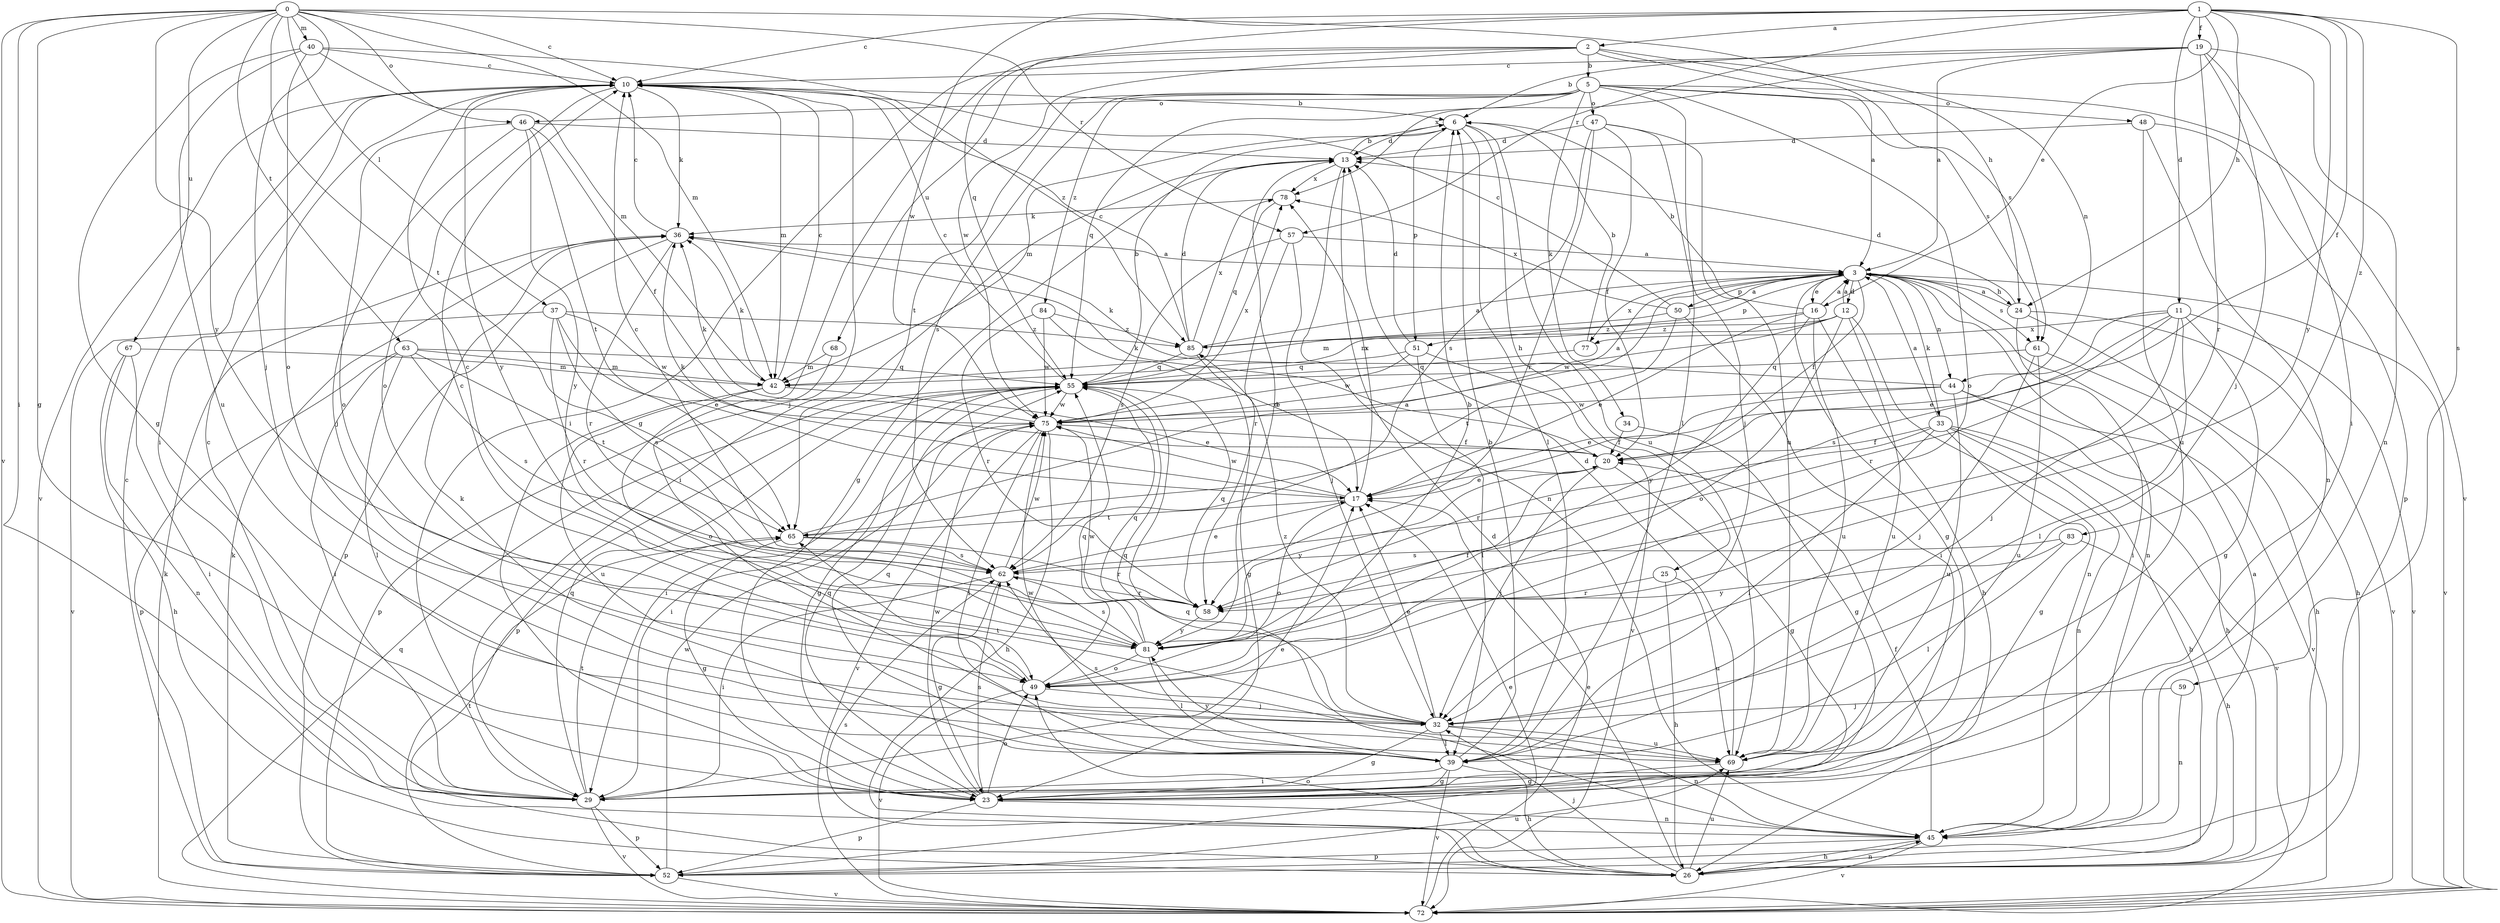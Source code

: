 strict digraph  {
0;
1;
2;
3;
5;
6;
10;
11;
12;
13;
16;
17;
19;
20;
23;
24;
25;
26;
29;
32;
33;
34;
36;
37;
39;
40;
42;
44;
45;
46;
47;
48;
49;
50;
51;
52;
55;
57;
58;
59;
61;
62;
63;
65;
67;
68;
69;
72;
75;
77;
78;
81;
83;
84;
85;
0 -> 10  [label=c];
0 -> 23  [label=g];
0 -> 24  [label=h];
0 -> 29  [label=i];
0 -> 32  [label=j];
0 -> 37  [label=l];
0 -> 40  [label=m];
0 -> 42  [label=m];
0 -> 46  [label=o];
0 -> 57  [label=r];
0 -> 63  [label=t];
0 -> 65  [label=t];
0 -> 67  [label=u];
0 -> 72  [label=v];
0 -> 81  [label=y];
1 -> 2  [label=a];
1 -> 10  [label=c];
1 -> 11  [label=d];
1 -> 16  [label=e];
1 -> 19  [label=f];
1 -> 20  [label=f];
1 -> 24  [label=h];
1 -> 55  [label=q];
1 -> 57  [label=r];
1 -> 59  [label=s];
1 -> 75  [label=w];
1 -> 81  [label=y];
1 -> 83  [label=z];
2 -> 3  [label=a];
2 -> 5  [label=b];
2 -> 23  [label=g];
2 -> 29  [label=i];
2 -> 44  [label=n];
2 -> 61  [label=s];
2 -> 68  [label=u];
2 -> 75  [label=w];
3 -> 12  [label=d];
3 -> 16  [label=e];
3 -> 20  [label=f];
3 -> 23  [label=g];
3 -> 24  [label=h];
3 -> 33  [label=k];
3 -> 44  [label=n];
3 -> 45  [label=n];
3 -> 50  [label=p];
3 -> 51  [label=p];
3 -> 61  [label=s];
3 -> 72  [label=v];
3 -> 77  [label=x];
5 -> 34  [label=k];
5 -> 39  [label=l];
5 -> 46  [label=o];
5 -> 47  [label=o];
5 -> 48  [label=o];
5 -> 49  [label=o];
5 -> 55  [label=q];
5 -> 61  [label=s];
5 -> 62  [label=s];
5 -> 65  [label=t];
5 -> 72  [label=v];
5 -> 84  [label=z];
6 -> 13  [label=d];
6 -> 25  [label=h];
6 -> 39  [label=l];
6 -> 42  [label=m];
6 -> 51  [label=p];
6 -> 69  [label=u];
10 -> 6  [label=b];
10 -> 29  [label=i];
10 -> 32  [label=j];
10 -> 36  [label=k];
10 -> 42  [label=m];
10 -> 49  [label=o];
10 -> 72  [label=v];
10 -> 81  [label=y];
11 -> 17  [label=e];
11 -> 23  [label=g];
11 -> 32  [label=j];
11 -> 39  [label=l];
11 -> 58  [label=r];
11 -> 62  [label=s];
11 -> 72  [label=v];
11 -> 77  [label=x];
12 -> 3  [label=a];
12 -> 42  [label=m];
12 -> 45  [label=n];
12 -> 49  [label=o];
12 -> 69  [label=u];
12 -> 75  [label=w];
12 -> 85  [label=z];
13 -> 6  [label=b];
13 -> 23  [label=g];
13 -> 29  [label=i];
13 -> 45  [label=n];
13 -> 78  [label=x];
16 -> 3  [label=a];
16 -> 6  [label=b];
16 -> 17  [label=e];
16 -> 26  [label=h];
16 -> 69  [label=u];
16 -> 81  [label=y];
16 -> 85  [label=z];
17 -> 36  [label=k];
17 -> 49  [label=o];
17 -> 65  [label=t];
17 -> 75  [label=w];
17 -> 78  [label=x];
19 -> 3  [label=a];
19 -> 6  [label=b];
19 -> 10  [label=c];
19 -> 29  [label=i];
19 -> 32  [label=j];
19 -> 45  [label=n];
19 -> 58  [label=r];
19 -> 78  [label=x];
20 -> 17  [label=e];
20 -> 23  [label=g];
20 -> 32  [label=j];
20 -> 36  [label=k];
20 -> 81  [label=y];
23 -> 45  [label=n];
23 -> 49  [label=o];
23 -> 52  [label=p];
23 -> 55  [label=q];
23 -> 62  [label=s];
23 -> 75  [label=w];
24 -> 3  [label=a];
24 -> 13  [label=d];
24 -> 26  [label=h];
24 -> 29  [label=i];
24 -> 72  [label=v];
25 -> 26  [label=h];
25 -> 58  [label=r];
25 -> 69  [label=u];
26 -> 17  [label=e];
26 -> 32  [label=j];
26 -> 45  [label=n];
26 -> 49  [label=o];
26 -> 62  [label=s];
26 -> 65  [label=t];
26 -> 69  [label=u];
29 -> 10  [label=c];
29 -> 17  [label=e];
29 -> 52  [label=p];
29 -> 55  [label=q];
29 -> 65  [label=t];
29 -> 72  [label=v];
32 -> 17  [label=e];
32 -> 23  [label=g];
32 -> 39  [label=l];
32 -> 45  [label=n];
32 -> 55  [label=q];
32 -> 65  [label=t];
32 -> 69  [label=u];
32 -> 85  [label=z];
33 -> 3  [label=a];
33 -> 20  [label=f];
33 -> 23  [label=g];
33 -> 26  [label=h];
33 -> 39  [label=l];
33 -> 45  [label=n];
33 -> 58  [label=r];
33 -> 72  [label=v];
34 -> 20  [label=f];
34 -> 23  [label=g];
36 -> 3  [label=a];
36 -> 10  [label=c];
36 -> 52  [label=p];
36 -> 58  [label=r];
37 -> 17  [label=e];
37 -> 58  [label=r];
37 -> 62  [label=s];
37 -> 72  [label=v];
37 -> 75  [label=w];
37 -> 85  [label=z];
39 -> 6  [label=b];
39 -> 23  [label=g];
39 -> 26  [label=h];
39 -> 29  [label=i];
39 -> 36  [label=k];
39 -> 55  [label=q];
39 -> 72  [label=v];
39 -> 75  [label=w];
39 -> 81  [label=y];
40 -> 10  [label=c];
40 -> 23  [label=g];
40 -> 42  [label=m];
40 -> 49  [label=o];
40 -> 69  [label=u];
40 -> 85  [label=z];
42 -> 10  [label=c];
42 -> 17  [label=e];
42 -> 36  [label=k];
42 -> 49  [label=o];
42 -> 69  [label=u];
44 -> 17  [label=e];
44 -> 26  [label=h];
44 -> 36  [label=k];
44 -> 69  [label=u];
44 -> 72  [label=v];
44 -> 75  [label=w];
45 -> 20  [label=f];
45 -> 26  [label=h];
45 -> 52  [label=p];
45 -> 55  [label=q];
45 -> 72  [label=v];
46 -> 13  [label=d];
46 -> 20  [label=f];
46 -> 32  [label=j];
46 -> 49  [label=o];
46 -> 65  [label=t];
46 -> 81  [label=y];
47 -> 13  [label=d];
47 -> 20  [label=f];
47 -> 32  [label=j];
47 -> 58  [label=r];
47 -> 62  [label=s];
47 -> 69  [label=u];
48 -> 13  [label=d];
48 -> 45  [label=n];
48 -> 52  [label=p];
48 -> 69  [label=u];
49 -> 6  [label=b];
49 -> 10  [label=c];
49 -> 32  [label=j];
49 -> 55  [label=q];
49 -> 72  [label=v];
50 -> 3  [label=a];
50 -> 10  [label=c];
50 -> 29  [label=i];
50 -> 42  [label=m];
50 -> 65  [label=t];
50 -> 78  [label=x];
51 -> 13  [label=d];
51 -> 39  [label=l];
51 -> 55  [label=q];
51 -> 72  [label=v];
51 -> 75  [label=w];
52 -> 3  [label=a];
52 -> 10  [label=c];
52 -> 17  [label=e];
52 -> 36  [label=k];
52 -> 69  [label=u];
52 -> 72  [label=v];
52 -> 75  [label=w];
55 -> 6  [label=b];
55 -> 10  [label=c];
55 -> 23  [label=g];
55 -> 29  [label=i];
55 -> 52  [label=p];
55 -> 75  [label=w];
57 -> 3  [label=a];
57 -> 32  [label=j];
57 -> 58  [label=r];
57 -> 62  [label=s];
58 -> 55  [label=q];
58 -> 81  [label=y];
59 -> 32  [label=j];
59 -> 45  [label=n];
61 -> 26  [label=h];
61 -> 32  [label=j];
61 -> 55  [label=q];
61 -> 69  [label=u];
62 -> 10  [label=c];
62 -> 17  [label=e];
62 -> 23  [label=g];
62 -> 29  [label=i];
62 -> 58  [label=r];
62 -> 75  [label=w];
63 -> 29  [label=i];
63 -> 39  [label=l];
63 -> 42  [label=m];
63 -> 52  [label=p];
63 -> 55  [label=q];
63 -> 62  [label=s];
63 -> 65  [label=t];
65 -> 3  [label=a];
65 -> 23  [label=g];
65 -> 58  [label=r];
65 -> 62  [label=s];
67 -> 26  [label=h];
67 -> 29  [label=i];
67 -> 42  [label=m];
67 -> 45  [label=n];
68 -> 42  [label=m];
68 -> 52  [label=p];
69 -> 13  [label=d];
69 -> 23  [label=g];
69 -> 62  [label=s];
72 -> 13  [label=d];
72 -> 36  [label=k];
72 -> 55  [label=q];
75 -> 3  [label=a];
75 -> 20  [label=f];
75 -> 26  [label=h];
75 -> 29  [label=i];
75 -> 36  [label=k];
75 -> 39  [label=l];
75 -> 72  [label=v];
75 -> 78  [label=x];
77 -> 6  [label=b];
77 -> 55  [label=q];
78 -> 36  [label=k];
78 -> 55  [label=q];
81 -> 10  [label=c];
81 -> 13  [label=d];
81 -> 20  [label=f];
81 -> 39  [label=l];
81 -> 49  [label=o];
81 -> 55  [label=q];
81 -> 62  [label=s];
81 -> 75  [label=w];
83 -> 26  [label=h];
83 -> 39  [label=l];
83 -> 62  [label=s];
83 -> 81  [label=y];
84 -> 17  [label=e];
84 -> 58  [label=r];
84 -> 75  [label=w];
84 -> 85  [label=z];
85 -> 3  [label=a];
85 -> 10  [label=c];
85 -> 13  [label=d];
85 -> 23  [label=g];
85 -> 55  [label=q];
85 -> 78  [label=x];
}
